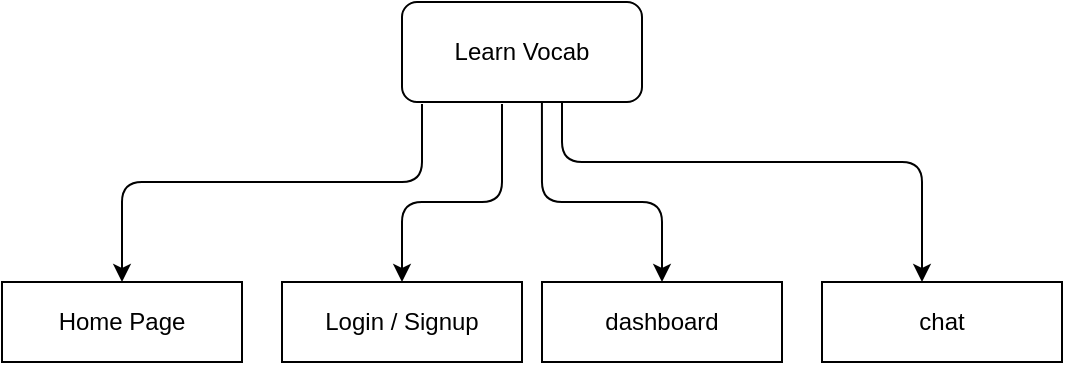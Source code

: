<mxfile>
    <diagram id="vcwSi6QBwVUucStxebp-" name="Page-1">
        <mxGraphModel dx="633" dy="485" grid="1" gridSize="10" guides="1" tooltips="1" connect="1" arrows="1" fold="1" page="1" pageScale="1" pageWidth="850" pageHeight="1100" math="0" shadow="0">
            <root>
                <mxCell id="0"/>
                <mxCell id="1" parent="0"/>
                <mxCell id="5" style="edgeStyle=none;html=1;entryX=0.5;entryY=0;entryDx=0;entryDy=0;" edge="1" parent="1" target="4">
                    <mxGeometry relative="1" as="geometry">
                        <mxPoint x="240" y="111" as="sourcePoint"/>
                        <Array as="points">
                            <mxPoint x="240" y="150"/>
                            <mxPoint x="90" y="150"/>
                        </Array>
                    </mxGeometry>
                </mxCell>
                <mxCell id="7" style="edgeStyle=none;html=1;entryX=0.5;entryY=0;entryDx=0;entryDy=0;" edge="1" parent="1" target="6">
                    <mxGeometry relative="1" as="geometry">
                        <mxPoint x="280" y="111" as="sourcePoint"/>
                        <Array as="points">
                            <mxPoint x="280" y="160"/>
                            <mxPoint x="230" y="160"/>
                        </Array>
                    </mxGeometry>
                </mxCell>
                <mxCell id="9" style="edgeStyle=none;html=1;entryX=0.5;entryY=0;entryDx=0;entryDy=0;exitX=0.583;exitY=1;exitDx=0;exitDy=0;exitPerimeter=0;" edge="1" parent="1" source="3" target="8">
                    <mxGeometry relative="1" as="geometry">
                        <Array as="points">
                            <mxPoint x="300" y="160"/>
                            <mxPoint x="360" y="160"/>
                        </Array>
                    </mxGeometry>
                </mxCell>
                <mxCell id="11" style="edgeStyle=none;html=1;exitX=0.75;exitY=1;exitDx=0;exitDy=0;entryX=0.5;entryY=0;entryDx=0;entryDy=0;" edge="1" parent="1">
                    <mxGeometry relative="1" as="geometry">
                        <mxPoint x="310" y="110" as="sourcePoint"/>
                        <mxPoint x="490" y="200" as="targetPoint"/>
                        <Array as="points">
                            <mxPoint x="310" y="140"/>
                            <mxPoint x="490" y="140"/>
                        </Array>
                    </mxGeometry>
                </mxCell>
                <mxCell id="3" value="Learn Vocab" style="rounded=1;whiteSpace=wrap;html=1;" vertex="1" parent="1">
                    <mxGeometry x="230" y="60" width="120" height="50" as="geometry"/>
                </mxCell>
                <mxCell id="4" value="Home Page" style="rounded=0;whiteSpace=wrap;html=1;" vertex="1" parent="1">
                    <mxGeometry x="30" y="200" width="120" height="40" as="geometry"/>
                </mxCell>
                <mxCell id="6" value="Login / Signup" style="rounded=0;whiteSpace=wrap;html=1;" vertex="1" parent="1">
                    <mxGeometry x="170" y="200" width="120" height="40" as="geometry"/>
                </mxCell>
                <mxCell id="8" value="dashboard" style="rounded=0;whiteSpace=wrap;html=1;" vertex="1" parent="1">
                    <mxGeometry x="300" y="200" width="120" height="40" as="geometry"/>
                </mxCell>
                <mxCell id="10" value="chat" style="rounded=0;whiteSpace=wrap;html=1;" vertex="1" parent="1">
                    <mxGeometry x="440" y="200" width="120" height="40" as="geometry"/>
                </mxCell>
            </root>
        </mxGraphModel>
    </diagram>
</mxfile>